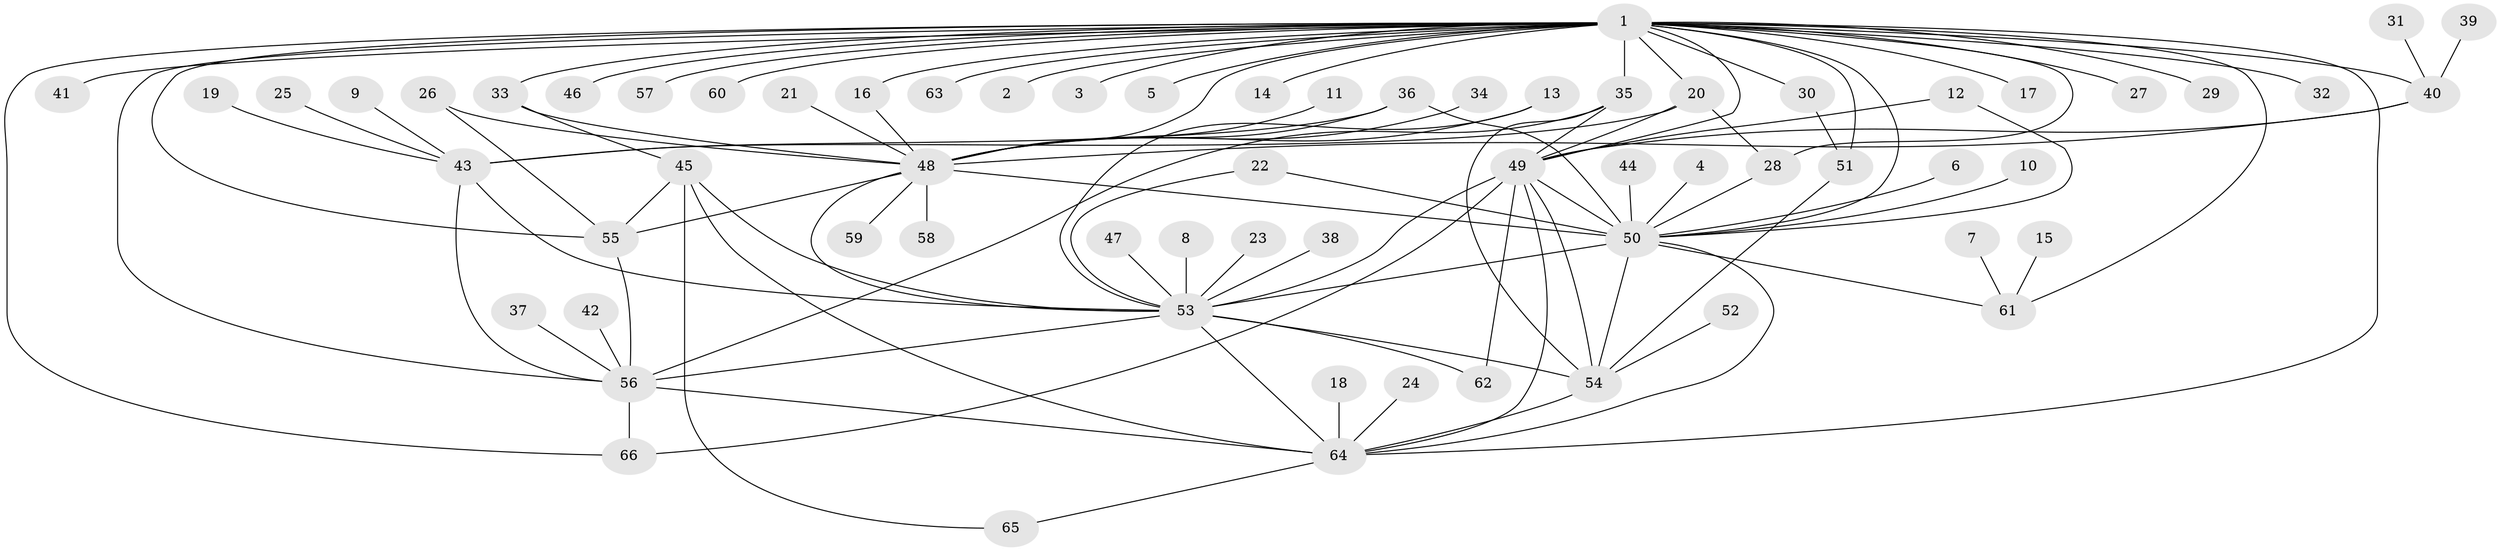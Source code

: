 // original degree distribution, {31: 0.007575757575757576, 3: 0.09090909090909091, 6: 0.015151515151515152, 7: 0.022727272727272728, 9: 0.015151515151515152, 5: 0.06060606060606061, 13: 0.007575757575757576, 2: 0.19696969696969696, 20: 0.007575757575757576, 4: 0.06060606060606061, 10: 0.007575757575757576, 1: 0.48484848484848486, 8: 0.015151515151515152, 11: 0.007575757575757576}
// Generated by graph-tools (version 1.1) at 2025/25/03/09/25 03:25:55]
// undirected, 66 vertices, 107 edges
graph export_dot {
graph [start="1"]
  node [color=gray90,style=filled];
  1;
  2;
  3;
  4;
  5;
  6;
  7;
  8;
  9;
  10;
  11;
  12;
  13;
  14;
  15;
  16;
  17;
  18;
  19;
  20;
  21;
  22;
  23;
  24;
  25;
  26;
  27;
  28;
  29;
  30;
  31;
  32;
  33;
  34;
  35;
  36;
  37;
  38;
  39;
  40;
  41;
  42;
  43;
  44;
  45;
  46;
  47;
  48;
  49;
  50;
  51;
  52;
  53;
  54;
  55;
  56;
  57;
  58;
  59;
  60;
  61;
  62;
  63;
  64;
  65;
  66;
  1 -- 2 [weight=1.0];
  1 -- 3 [weight=1.0];
  1 -- 5 [weight=1.0];
  1 -- 14 [weight=1.0];
  1 -- 16 [weight=1.0];
  1 -- 17 [weight=1.0];
  1 -- 20 [weight=1.0];
  1 -- 27 [weight=1.0];
  1 -- 28 [weight=1.0];
  1 -- 29 [weight=1.0];
  1 -- 30 [weight=2.0];
  1 -- 32 [weight=1.0];
  1 -- 33 [weight=1.0];
  1 -- 35 [weight=1.0];
  1 -- 40 [weight=1.0];
  1 -- 41 [weight=1.0];
  1 -- 46 [weight=1.0];
  1 -- 48 [weight=1.0];
  1 -- 49 [weight=2.0];
  1 -- 50 [weight=2.0];
  1 -- 51 [weight=1.0];
  1 -- 55 [weight=2.0];
  1 -- 56 [weight=1.0];
  1 -- 57 [weight=1.0];
  1 -- 60 [weight=1.0];
  1 -- 61 [weight=1.0];
  1 -- 63 [weight=1.0];
  1 -- 64 [weight=1.0];
  1 -- 66 [weight=1.0];
  4 -- 50 [weight=1.0];
  6 -- 50 [weight=1.0];
  7 -- 61 [weight=1.0];
  8 -- 53 [weight=1.0];
  9 -- 43 [weight=1.0];
  10 -- 50 [weight=1.0];
  11 -- 48 [weight=1.0];
  12 -- 49 [weight=1.0];
  12 -- 50 [weight=1.0];
  13 -- 48 [weight=1.0];
  13 -- 53 [weight=1.0];
  15 -- 61 [weight=1.0];
  16 -- 48 [weight=1.0];
  18 -- 64 [weight=1.0];
  19 -- 43 [weight=1.0];
  20 -- 28 [weight=1.0];
  20 -- 43 [weight=1.0];
  20 -- 49 [weight=1.0];
  21 -- 48 [weight=1.0];
  22 -- 50 [weight=1.0];
  22 -- 53 [weight=1.0];
  23 -- 53 [weight=1.0];
  24 -- 64 [weight=1.0];
  25 -- 43 [weight=1.0];
  26 -- 48 [weight=1.0];
  26 -- 55 [weight=1.0];
  28 -- 50 [weight=2.0];
  30 -- 51 [weight=1.0];
  31 -- 40 [weight=1.0];
  33 -- 45 [weight=1.0];
  33 -- 48 [weight=1.0];
  34 -- 48 [weight=1.0];
  35 -- 49 [weight=1.0];
  35 -- 54 [weight=1.0];
  35 -- 56 [weight=1.0];
  36 -- 43 [weight=1.0];
  36 -- 48 [weight=1.0];
  36 -- 50 [weight=1.0];
  37 -- 56 [weight=1.0];
  38 -- 53 [weight=1.0];
  39 -- 40 [weight=1.0];
  40 -- 48 [weight=1.0];
  40 -- 49 [weight=1.0];
  42 -- 56 [weight=1.0];
  43 -- 53 [weight=1.0];
  43 -- 56 [weight=1.0];
  44 -- 50 [weight=1.0];
  45 -- 53 [weight=1.0];
  45 -- 55 [weight=1.0];
  45 -- 64 [weight=1.0];
  45 -- 65 [weight=1.0];
  47 -- 53 [weight=1.0];
  48 -- 50 [weight=1.0];
  48 -- 53 [weight=1.0];
  48 -- 55 [weight=1.0];
  48 -- 58 [weight=1.0];
  48 -- 59 [weight=1.0];
  49 -- 50 [weight=3.0];
  49 -- 53 [weight=1.0];
  49 -- 54 [weight=3.0];
  49 -- 62 [weight=1.0];
  49 -- 64 [weight=1.0];
  49 -- 66 [weight=1.0];
  50 -- 53 [weight=1.0];
  50 -- 54 [weight=1.0];
  50 -- 61 [weight=1.0];
  50 -- 64 [weight=1.0];
  51 -- 54 [weight=1.0];
  52 -- 54 [weight=1.0];
  53 -- 54 [weight=1.0];
  53 -- 56 [weight=1.0];
  53 -- 62 [weight=1.0];
  53 -- 64 [weight=1.0];
  54 -- 64 [weight=1.0];
  55 -- 56 [weight=1.0];
  56 -- 64 [weight=2.0];
  56 -- 66 [weight=1.0];
  64 -- 65 [weight=1.0];
}
